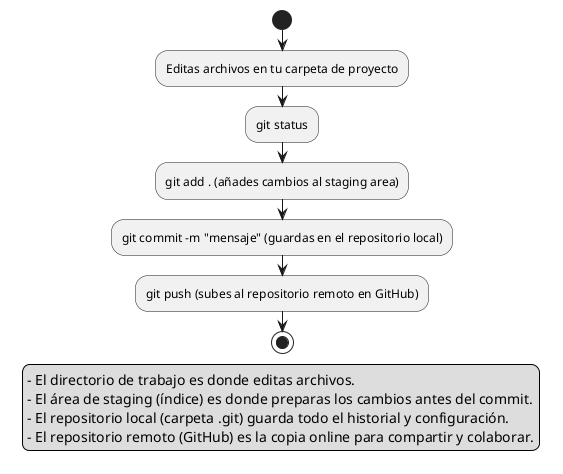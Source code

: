 cd /c/xaMPP/htdocs/Diagramas_PlantUML/Metodologia_Versiones_Git
git remote add origin https://github.com/luisgomezgithub/CursoGit
git remote -v


@startuml
start
:Editas archivos en tu carpeta de proyecto;
:git status;
:git add . (añades cambios al staging area);
:git commit -m "mensaje" (guardas en el repositorio local);
:git push (subes al repositorio remoto en GitHub);
stop

legend bottom
- El directorio de trabajo es donde editas archivos.
- El área de staging (índice) es donde preparas los cambios antes del commit.
- El repositorio local (carpeta .git) guarda todo el historial y configuración.
- El repositorio remoto (GitHub) es la copia online para compartir y colaborar.
endlegend
@enduml

@startuml
:Directorio de Trabajo;
:git add;
:Área de Preparación (Staging Area);
:git commit;
:Repositorio Local (.git);
:git push;
:Repositorio Remoto (GitHub, GitLab, etc.);
:git pull;
@enduml

@startuml
skinparam rectangle {
  BackgroundColor #F0F8FF
  BorderColor #4682B4
  RoundCorner 15
  FontSize 14
  FontName Arial
}

actor "Desarrollador" as Dev

rectangle "Repositorio Remoto\n(origin/main, origin/feature...)" as Remote
rectangle "Repositorio Local\n(main, feature...)" as Local

Dev --> Local : Trabaja en ramas locales

Remote -down-> Local : git fetch
note right: Descarga cambios remotos\nNO los fusiona automáticamente

Local -down-> Local : git merge origin/main
note right: Fusiona manualmente los cambios\nremotos en la rama local

Remote -down-> Local : git pull
note left: Equivale a\nfetch + merge\ny fusiona automáticamente

Local -right-> Remote : git push
note right: Sube cambios locales\nal remoto

legend bottom
- `git fetch` descarga cambios remotos, pero NO los fusiona.
- `git merge origin/<rama>` fusiona manualmente los cambios remotos en tu rama local.
- `git pull` hace ambos pasos automáticamente: descarga y fusiona.
- Puedes elegir en qué rama local fusionar los cambios remotos.
- Para subir cambios, usa `git push` (local → remoto).
endlegend
@enduml


